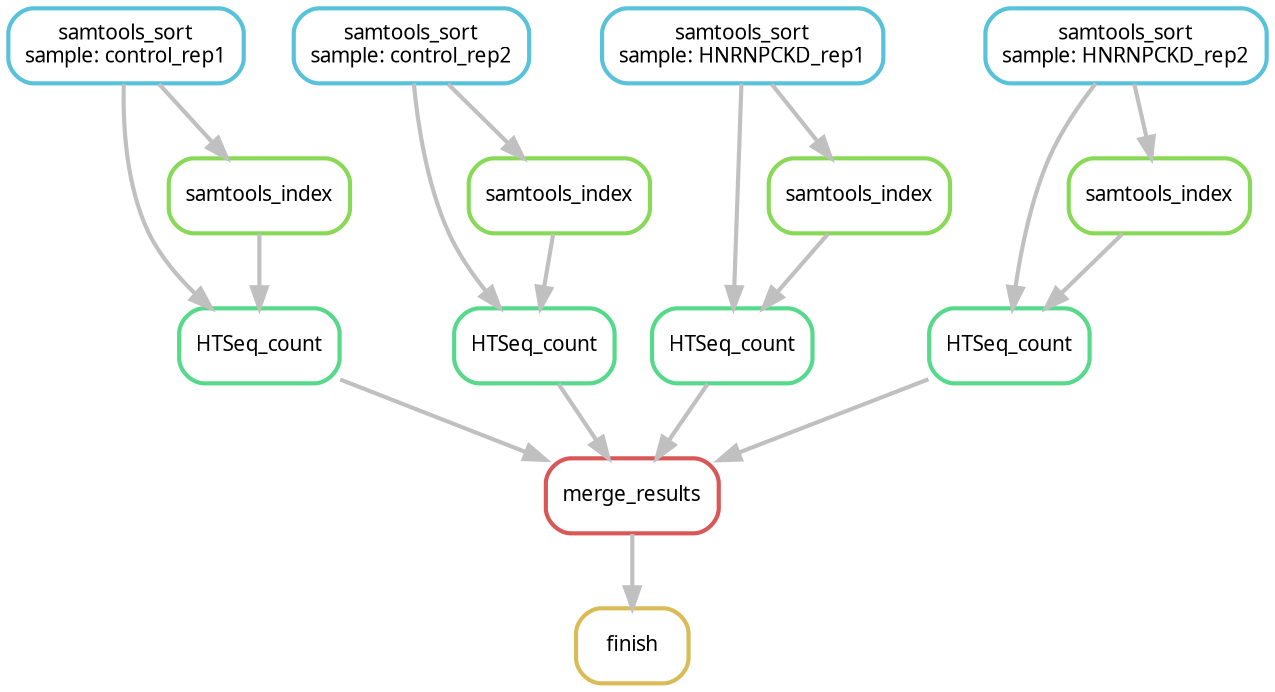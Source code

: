 digraph snakemake_dag {
    graph[bgcolor=white, margin=0];
    node[shape=box, style=rounded, fontname=sans,                 fontsize=10, penwidth=2];
    edge[penwidth=2, color=grey];
	0[label = "finish", color = "0.13 0.6 0.85", style="rounded"];
	1[label = "merge_results", color = "0.00 0.6 0.85", style="rounded"];
	2[label = "HTSeq_count", color = "0.40 0.6 0.85", style="rounded"];
	3[label = "samtools_sort\nsample: control_rep1", color = "0.53 0.6 0.85", style="rounded"];
	4[label = "samtools_index", color = "0.27 0.6 0.85", style="rounded"];
	5[label = "HTSeq_count", color = "0.40 0.6 0.85", style="rounded"];
	6[label = "samtools_sort\nsample: control_rep2", color = "0.53 0.6 0.85", style="rounded"];
	7[label = "samtools_index", color = "0.27 0.6 0.85", style="rounded"];
	8[label = "HTSeq_count", color = "0.40 0.6 0.85", style="rounded"];
	9[label = "samtools_sort\nsample: HNRNPCKD_rep1", color = "0.53 0.6 0.85", style="rounded"];
	10[label = "samtools_index", color = "0.27 0.6 0.85", style="rounded"];
	11[label = "HTSeq_count", color = "0.40 0.6 0.85", style="rounded"];
	12[label = "samtools_sort\nsample: HNRNPCKD_rep2", color = "0.53 0.6 0.85", style="rounded"];
	13[label = "samtools_index", color = "0.27 0.6 0.85", style="rounded"];
	1 -> 0
	2 -> 1
	5 -> 1
	8 -> 1
	11 -> 1
	3 -> 2
	4 -> 2
	3 -> 4
	6 -> 5
	7 -> 5
	6 -> 7
	9 -> 8
	10 -> 8
	9 -> 10
	12 -> 11
	13 -> 11
	12 -> 13
}            
